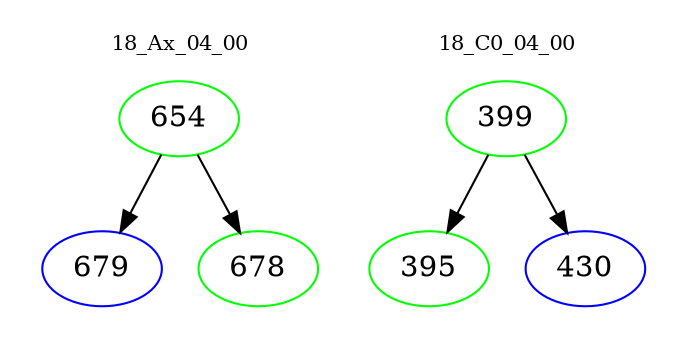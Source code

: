 digraph{
subgraph cluster_0 {
color = white
label = "18_Ax_04_00";
fontsize=10;
T0_654 [label="654", color="green"]
T0_654 -> T0_679 [color="black"]
T0_679 [label="679", color="blue"]
T0_654 -> T0_678 [color="black"]
T0_678 [label="678", color="green"]
}
subgraph cluster_1 {
color = white
label = "18_C0_04_00";
fontsize=10;
T1_399 [label="399", color="green"]
T1_399 -> T1_395 [color="black"]
T1_395 [label="395", color="green"]
T1_399 -> T1_430 [color="black"]
T1_430 [label="430", color="blue"]
}
}
